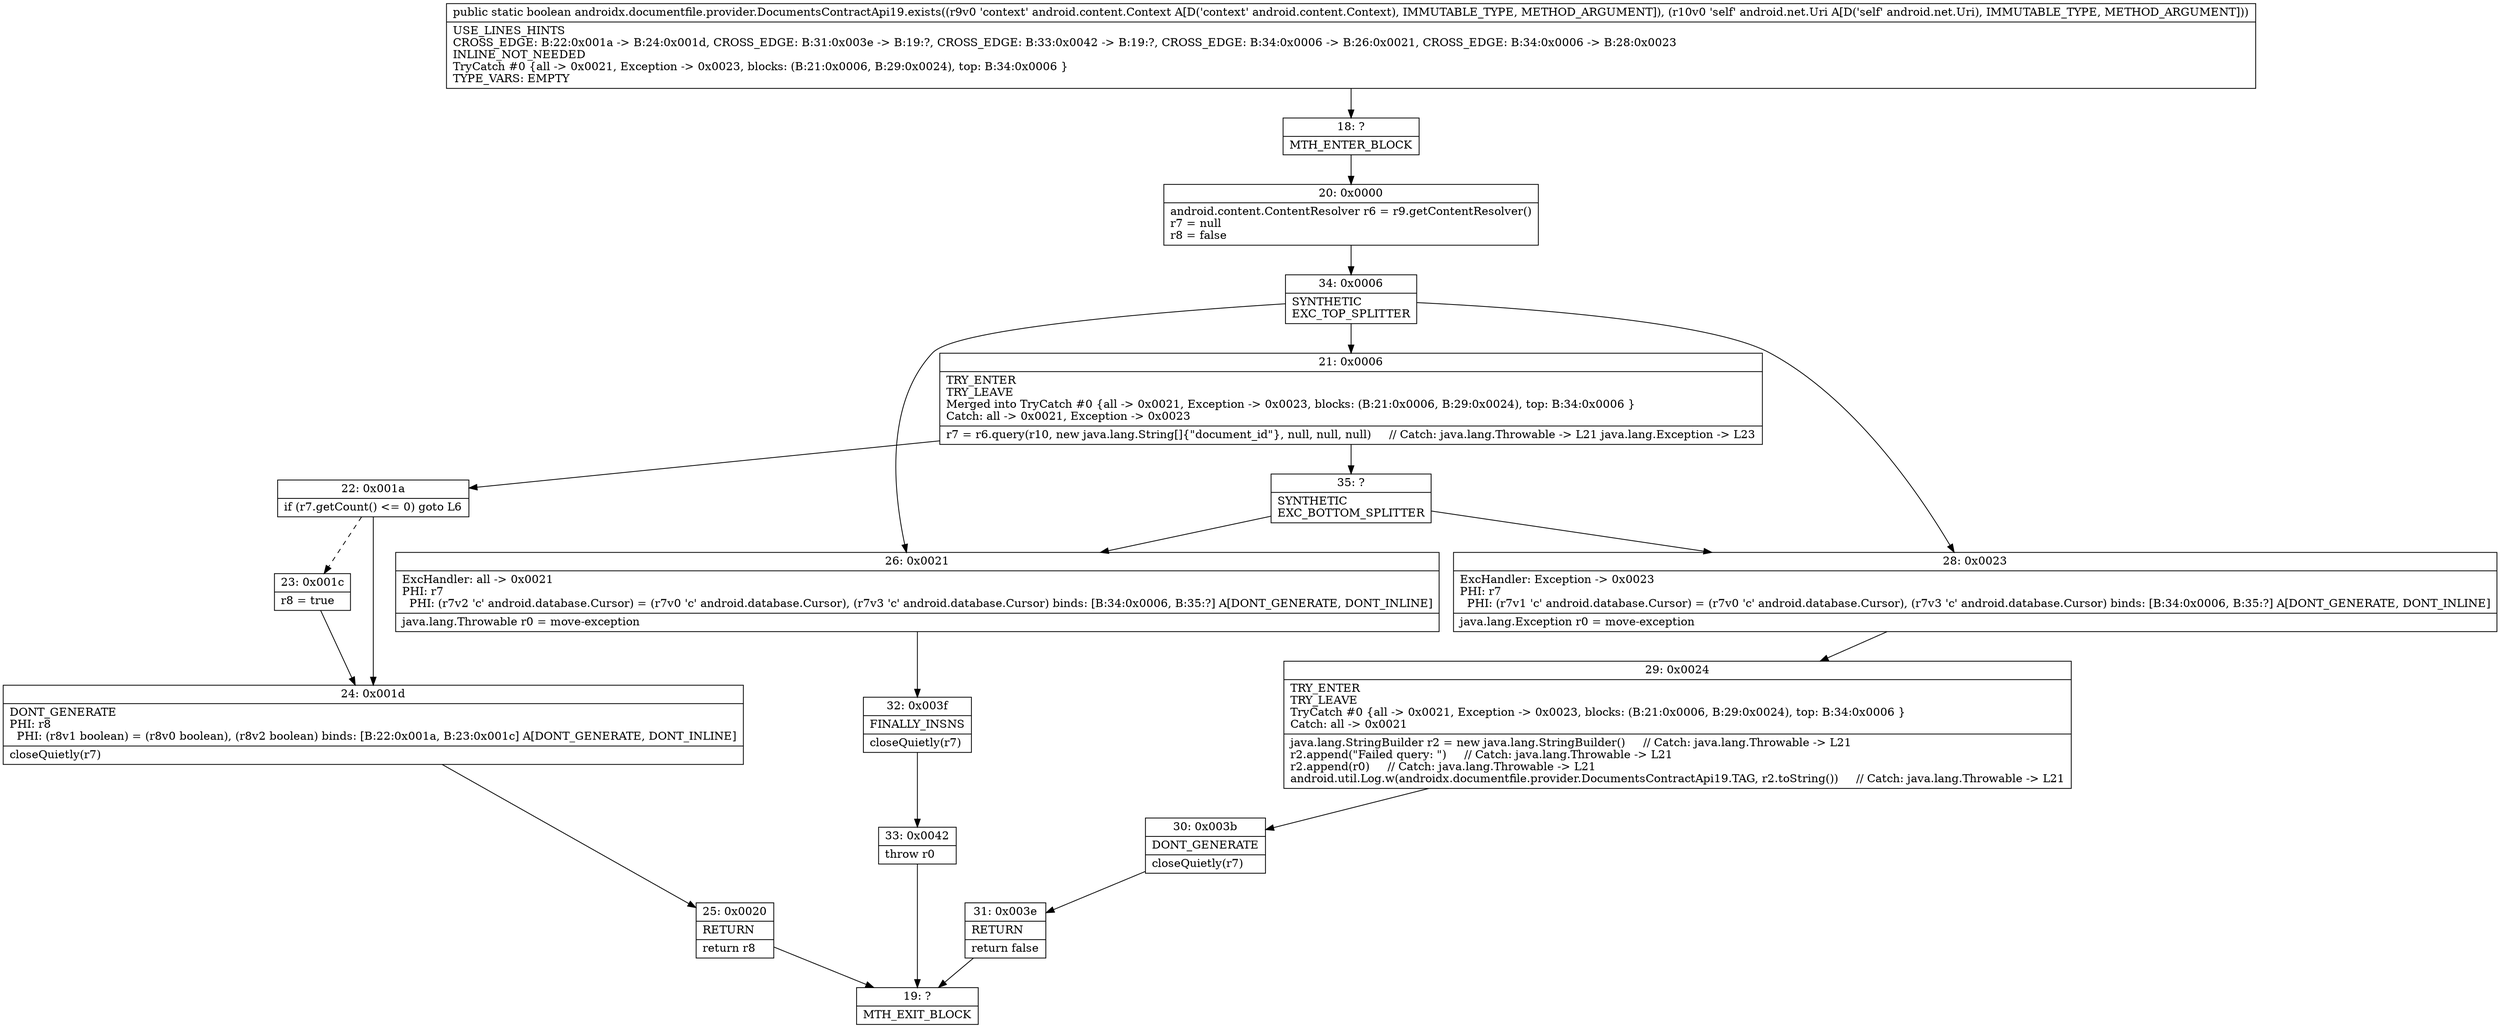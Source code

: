 digraph "CFG forandroidx.documentfile.provider.DocumentsContractApi19.exists(Landroid\/content\/Context;Landroid\/net\/Uri;)Z" {
Node_18 [shape=record,label="{18\:\ ?|MTH_ENTER_BLOCK\l}"];
Node_20 [shape=record,label="{20\:\ 0x0000|android.content.ContentResolver r6 = r9.getContentResolver()\lr7 = null\lr8 = false\l}"];
Node_34 [shape=record,label="{34\:\ 0x0006|SYNTHETIC\lEXC_TOP_SPLITTER\l}"];
Node_21 [shape=record,label="{21\:\ 0x0006|TRY_ENTER\lTRY_LEAVE\lMerged into TryCatch #0 \{all \-\> 0x0021, Exception \-\> 0x0023, blocks: (B:21:0x0006, B:29:0x0024), top: B:34:0x0006 \}\lCatch: all \-\> 0x0021, Exception \-\> 0x0023\l|r7 = r6.query(r10, new java.lang.String[]\{\"document_id\"\}, null, null, null)     \/\/ Catch: java.lang.Throwable \-\> L21 java.lang.Exception \-\> L23\l}"];
Node_22 [shape=record,label="{22\:\ 0x001a|if (r7.getCount() \<= 0) goto L6\l}"];
Node_23 [shape=record,label="{23\:\ 0x001c|r8 = true\l}"];
Node_24 [shape=record,label="{24\:\ 0x001d|DONT_GENERATE\lPHI: r8 \l  PHI: (r8v1 boolean) = (r8v0 boolean), (r8v2 boolean) binds: [B:22:0x001a, B:23:0x001c] A[DONT_GENERATE, DONT_INLINE]\l|closeQuietly(r7)\l}"];
Node_25 [shape=record,label="{25\:\ 0x0020|RETURN\l|return r8\l}"];
Node_19 [shape=record,label="{19\:\ ?|MTH_EXIT_BLOCK\l}"];
Node_35 [shape=record,label="{35\:\ ?|SYNTHETIC\lEXC_BOTTOM_SPLITTER\l}"];
Node_26 [shape=record,label="{26\:\ 0x0021|ExcHandler: all \-\> 0x0021\lPHI: r7 \l  PHI: (r7v2 'c' android.database.Cursor) = (r7v0 'c' android.database.Cursor), (r7v3 'c' android.database.Cursor) binds: [B:34:0x0006, B:35:?] A[DONT_GENERATE, DONT_INLINE]\l|java.lang.Throwable r0 = move\-exception\l}"];
Node_32 [shape=record,label="{32\:\ 0x003f|FINALLY_INSNS\l|closeQuietly(r7)\l}"];
Node_33 [shape=record,label="{33\:\ 0x0042|throw r0\l}"];
Node_28 [shape=record,label="{28\:\ 0x0023|ExcHandler: Exception \-\> 0x0023\lPHI: r7 \l  PHI: (r7v1 'c' android.database.Cursor) = (r7v0 'c' android.database.Cursor), (r7v3 'c' android.database.Cursor) binds: [B:34:0x0006, B:35:?] A[DONT_GENERATE, DONT_INLINE]\l|java.lang.Exception r0 = move\-exception\l}"];
Node_29 [shape=record,label="{29\:\ 0x0024|TRY_ENTER\lTRY_LEAVE\lTryCatch #0 \{all \-\> 0x0021, Exception \-\> 0x0023, blocks: (B:21:0x0006, B:29:0x0024), top: B:34:0x0006 \}\lCatch: all \-\> 0x0021\l|java.lang.StringBuilder r2 = new java.lang.StringBuilder()     \/\/ Catch: java.lang.Throwable \-\> L21\lr2.append(\"Failed query: \")     \/\/ Catch: java.lang.Throwable \-\> L21\lr2.append(r0)     \/\/ Catch: java.lang.Throwable \-\> L21\landroid.util.Log.w(androidx.documentfile.provider.DocumentsContractApi19.TAG, r2.toString())     \/\/ Catch: java.lang.Throwable \-\> L21\l}"];
Node_30 [shape=record,label="{30\:\ 0x003b|DONT_GENERATE\l|closeQuietly(r7)\l}"];
Node_31 [shape=record,label="{31\:\ 0x003e|RETURN\l|return false\l}"];
MethodNode[shape=record,label="{public static boolean androidx.documentfile.provider.DocumentsContractApi19.exists((r9v0 'context' android.content.Context A[D('context' android.content.Context), IMMUTABLE_TYPE, METHOD_ARGUMENT]), (r10v0 'self' android.net.Uri A[D('self' android.net.Uri), IMMUTABLE_TYPE, METHOD_ARGUMENT]))  | USE_LINES_HINTS\lCROSS_EDGE: B:22:0x001a \-\> B:24:0x001d, CROSS_EDGE: B:31:0x003e \-\> B:19:?, CROSS_EDGE: B:33:0x0042 \-\> B:19:?, CROSS_EDGE: B:34:0x0006 \-\> B:26:0x0021, CROSS_EDGE: B:34:0x0006 \-\> B:28:0x0023\lINLINE_NOT_NEEDED\lTryCatch #0 \{all \-\> 0x0021, Exception \-\> 0x0023, blocks: (B:21:0x0006, B:29:0x0024), top: B:34:0x0006 \}\lTYPE_VARS: EMPTY\l}"];
MethodNode -> Node_18;Node_18 -> Node_20;
Node_20 -> Node_34;
Node_34 -> Node_21;
Node_34 -> Node_26;
Node_34 -> Node_28;
Node_21 -> Node_22;
Node_21 -> Node_35;
Node_22 -> Node_23[style=dashed];
Node_22 -> Node_24;
Node_23 -> Node_24;
Node_24 -> Node_25;
Node_25 -> Node_19;
Node_35 -> Node_28;
Node_35 -> Node_26;
Node_26 -> Node_32;
Node_32 -> Node_33;
Node_33 -> Node_19;
Node_28 -> Node_29;
Node_29 -> Node_30;
Node_30 -> Node_31;
Node_31 -> Node_19;
}

